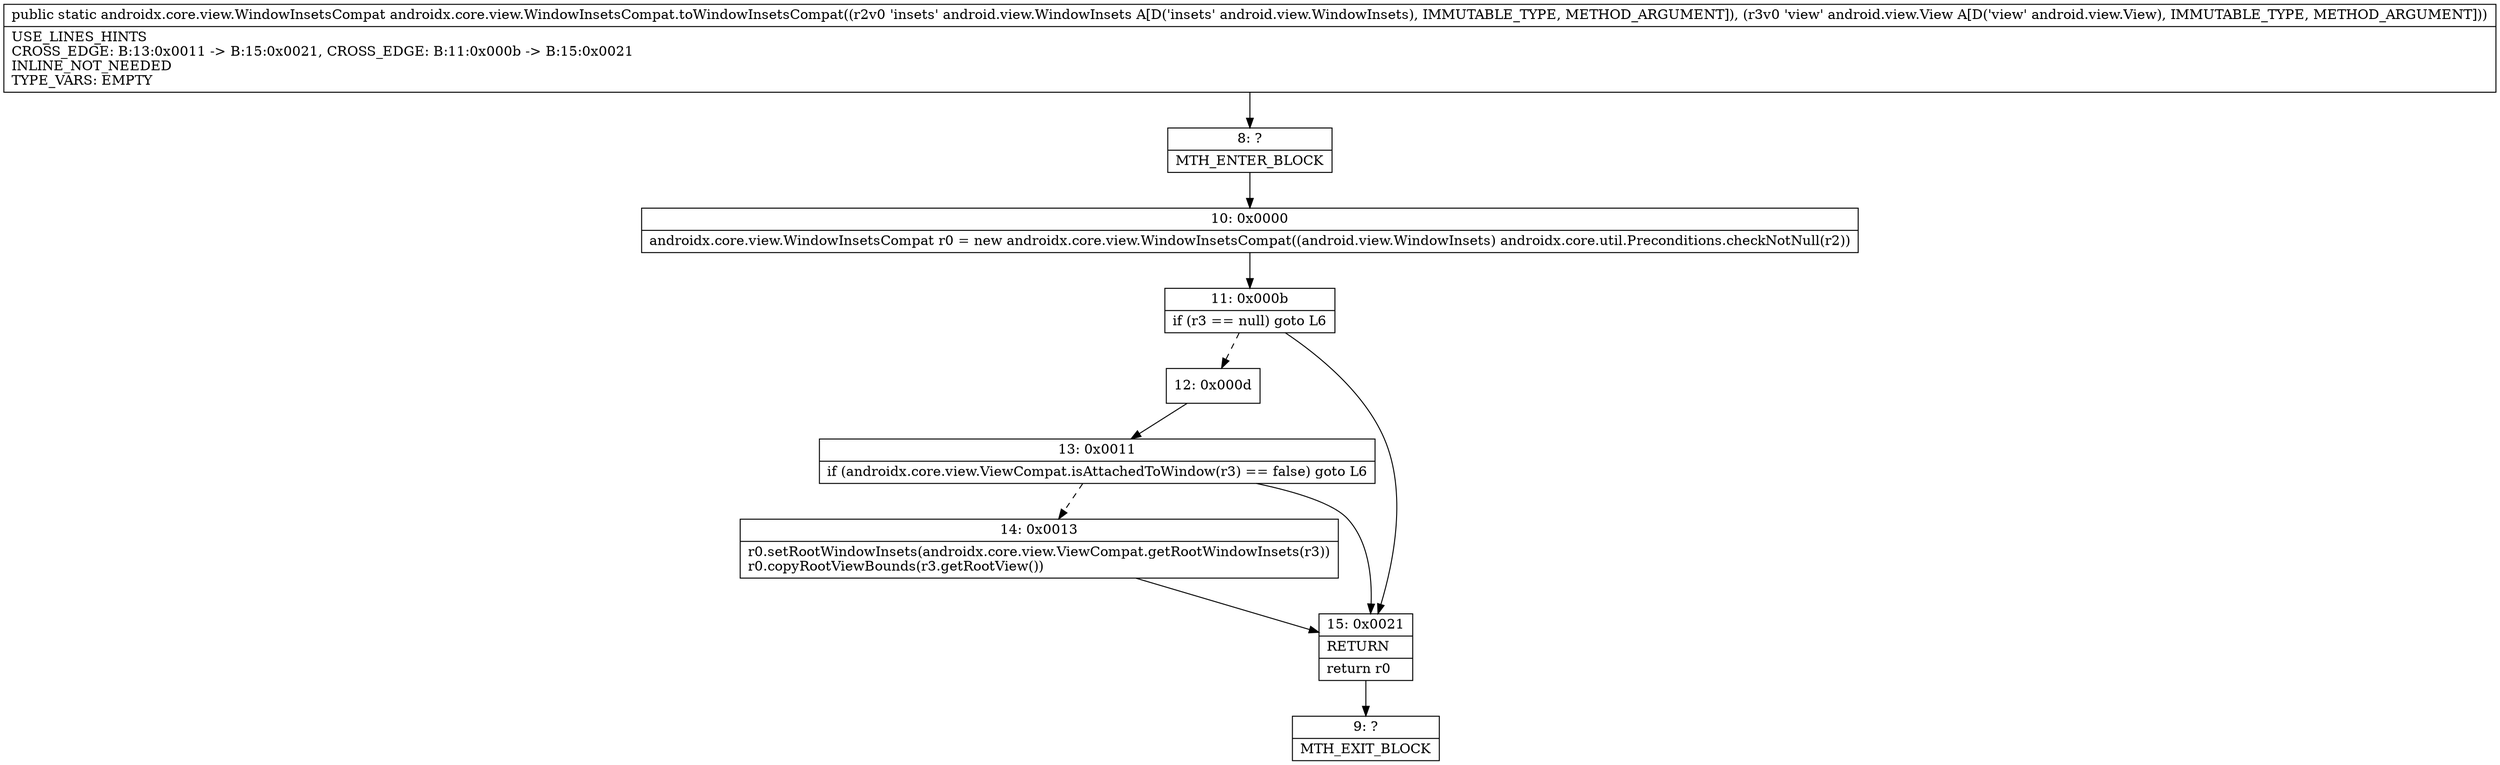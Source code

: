 digraph "CFG forandroidx.core.view.WindowInsetsCompat.toWindowInsetsCompat(Landroid\/view\/WindowInsets;Landroid\/view\/View;)Landroidx\/core\/view\/WindowInsetsCompat;" {
Node_8 [shape=record,label="{8\:\ ?|MTH_ENTER_BLOCK\l}"];
Node_10 [shape=record,label="{10\:\ 0x0000|androidx.core.view.WindowInsetsCompat r0 = new androidx.core.view.WindowInsetsCompat((android.view.WindowInsets) androidx.core.util.Preconditions.checkNotNull(r2))\l}"];
Node_11 [shape=record,label="{11\:\ 0x000b|if (r3 == null) goto L6\l}"];
Node_12 [shape=record,label="{12\:\ 0x000d}"];
Node_13 [shape=record,label="{13\:\ 0x0011|if (androidx.core.view.ViewCompat.isAttachedToWindow(r3) == false) goto L6\l}"];
Node_14 [shape=record,label="{14\:\ 0x0013|r0.setRootWindowInsets(androidx.core.view.ViewCompat.getRootWindowInsets(r3))\lr0.copyRootViewBounds(r3.getRootView())\l}"];
Node_15 [shape=record,label="{15\:\ 0x0021|RETURN\l|return r0\l}"];
Node_9 [shape=record,label="{9\:\ ?|MTH_EXIT_BLOCK\l}"];
MethodNode[shape=record,label="{public static androidx.core.view.WindowInsetsCompat androidx.core.view.WindowInsetsCompat.toWindowInsetsCompat((r2v0 'insets' android.view.WindowInsets A[D('insets' android.view.WindowInsets), IMMUTABLE_TYPE, METHOD_ARGUMENT]), (r3v0 'view' android.view.View A[D('view' android.view.View), IMMUTABLE_TYPE, METHOD_ARGUMENT]))  | USE_LINES_HINTS\lCROSS_EDGE: B:13:0x0011 \-\> B:15:0x0021, CROSS_EDGE: B:11:0x000b \-\> B:15:0x0021\lINLINE_NOT_NEEDED\lTYPE_VARS: EMPTY\l}"];
MethodNode -> Node_8;Node_8 -> Node_10;
Node_10 -> Node_11;
Node_11 -> Node_12[style=dashed];
Node_11 -> Node_15;
Node_12 -> Node_13;
Node_13 -> Node_14[style=dashed];
Node_13 -> Node_15;
Node_14 -> Node_15;
Node_15 -> Node_9;
}

